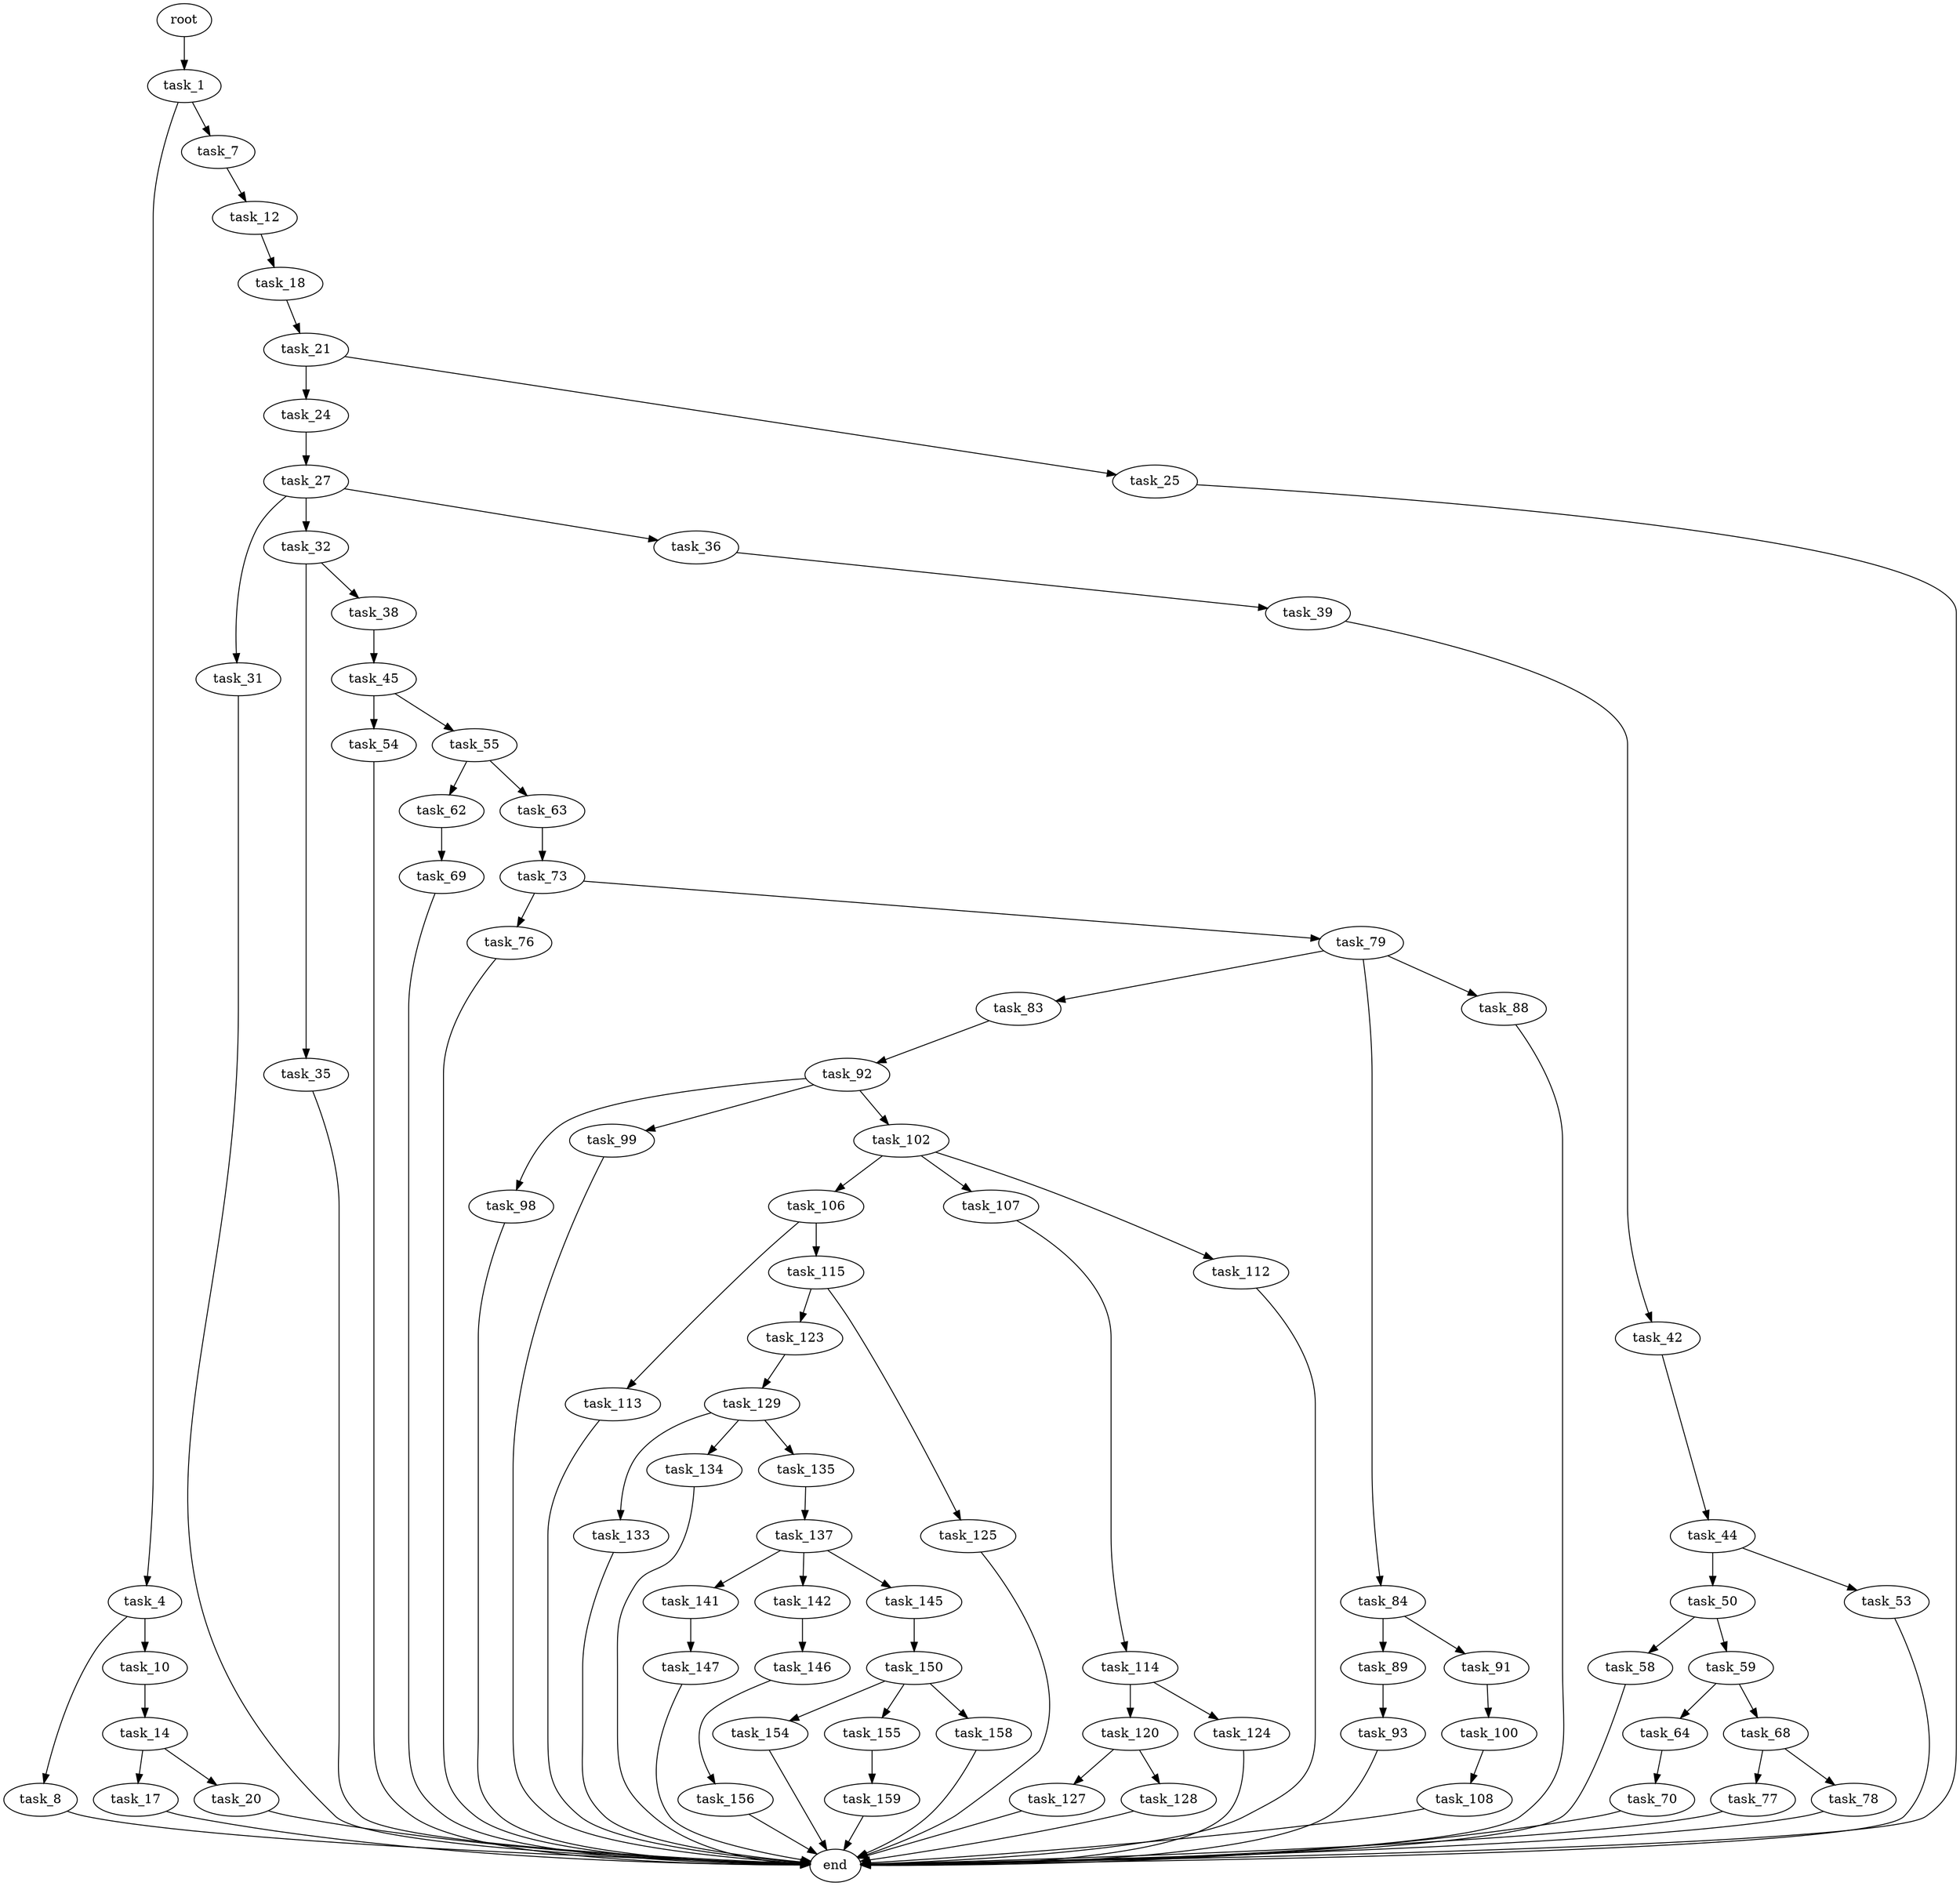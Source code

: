 digraph G {
  root [size="0.000000"];
  task_1 [size="368293445632.000000"];
  task_4 [size="1073741824000.000000"];
  task_7 [size="319195321393.000000"];
  task_8 [size="179892436188.000000"];
  task_10 [size="231928233984.000000"];
  task_12 [size="1073741824000.000000"];
  end [size="0.000000"];
  task_14 [size="390208088575.000000"];
  task_18 [size="68719476736.000000"];
  task_17 [size="539367505872.000000"];
  task_20 [size="16344645200.000000"];
  task_21 [size="2698927405.000000"];
  task_24 [size="145080603044.000000"];
  task_25 [size="1554253347.000000"];
  task_27 [size="254049816947.000000"];
  task_31 [size="134565888348.000000"];
  task_32 [size="688480954497.000000"];
  task_36 [size="231928233984.000000"];
  task_35 [size="97393673940.000000"];
  task_38 [size="134217728000.000000"];
  task_39 [size="68719476736.000000"];
  task_45 [size="214009502080.000000"];
  task_42 [size="231928233984.000000"];
  task_44 [size="5145073368.000000"];
  task_50 [size="199801980300.000000"];
  task_53 [size="1648356870.000000"];
  task_54 [size="27662153906.000000"];
  task_55 [size="184556038152.000000"];
  task_58 [size="8589934592.000000"];
  task_59 [size="283388372632.000000"];
  task_62 [size="6022454132.000000"];
  task_63 [size="624775388.000000"];
  task_64 [size="8589934592.000000"];
  task_68 [size="307690306684.000000"];
  task_69 [size="231928233984.000000"];
  task_73 [size="231928233984.000000"];
  task_70 [size="368293445632.000000"];
  task_77 [size="9826414966.000000"];
  task_78 [size="337561776057.000000"];
  task_76 [size="231928233984.000000"];
  task_79 [size="57753312480.000000"];
  task_83 [size="134217728000.000000"];
  task_84 [size="4992169630.000000"];
  task_88 [size="231928233984.000000"];
  task_92 [size="137901988213.000000"];
  task_89 [size="111767192400.000000"];
  task_91 [size="41087254869.000000"];
  task_93 [size="8589934592.000000"];
  task_100 [size="68719476736.000000"];
  task_98 [size="28991029248.000000"];
  task_99 [size="95308372596.000000"];
  task_102 [size="26288400259.000000"];
  task_108 [size="24598728312.000000"];
  task_106 [size="8589934592.000000"];
  task_107 [size="478737269454.000000"];
  task_112 [size="24130608340.000000"];
  task_113 [size="555078411323.000000"];
  task_115 [size="216361551680.000000"];
  task_114 [size="16294603791.000000"];
  task_120 [size="68719476736.000000"];
  task_124 [size="134217728000.000000"];
  task_123 [size="8589934592.000000"];
  task_125 [size="134217728000.000000"];
  task_127 [size="40953406457.000000"];
  task_128 [size="75602316744.000000"];
  task_129 [size="188984205978.000000"];
  task_133 [size="13978275014.000000"];
  task_134 [size="13907114622.000000"];
  task_135 [size="8589934592.000000"];
  task_137 [size="549755813888.000000"];
  task_141 [size="16392950495.000000"];
  task_142 [size="199240912944.000000"];
  task_145 [size="368293445632.000000"];
  task_147 [size="14901887969.000000"];
  task_146 [size="5204745866.000000"];
  task_150 [size="549755813888.000000"];
  task_156 [size="1073741824000.000000"];
  task_154 [size="4797452738.000000"];
  task_155 [size="782757789696.000000"];
  task_158 [size="241144427992.000000"];
  task_159 [size="1073741824000.000000"];

  root -> task_1 [size="1.000000"];
  task_1 -> task_4 [size="411041792.000000"];
  task_1 -> task_7 [size="411041792.000000"];
  task_4 -> task_8 [size="838860800.000000"];
  task_4 -> task_10 [size="838860800.000000"];
  task_7 -> task_12 [size="301989888.000000"];
  task_8 -> end [size="1.000000"];
  task_10 -> task_14 [size="301989888.000000"];
  task_12 -> task_18 [size="838860800.000000"];
  task_14 -> task_17 [size="301989888.000000"];
  task_14 -> task_20 [size="301989888.000000"];
  task_18 -> task_21 [size="134217728.000000"];
  task_17 -> end [size="1.000000"];
  task_20 -> end [size="1.000000"];
  task_21 -> task_24 [size="75497472.000000"];
  task_21 -> task_25 [size="75497472.000000"];
  task_24 -> task_27 [size="536870912.000000"];
  task_25 -> end [size="1.000000"];
  task_27 -> task_31 [size="301989888.000000"];
  task_27 -> task_32 [size="301989888.000000"];
  task_27 -> task_36 [size="301989888.000000"];
  task_31 -> end [size="1.000000"];
  task_32 -> task_35 [size="679477248.000000"];
  task_32 -> task_38 [size="679477248.000000"];
  task_36 -> task_39 [size="301989888.000000"];
  task_35 -> end [size="1.000000"];
  task_38 -> task_45 [size="209715200.000000"];
  task_39 -> task_42 [size="134217728.000000"];
  task_45 -> task_54 [size="301989888.000000"];
  task_45 -> task_55 [size="301989888.000000"];
  task_42 -> task_44 [size="301989888.000000"];
  task_44 -> task_50 [size="134217728.000000"];
  task_44 -> task_53 [size="134217728.000000"];
  task_50 -> task_58 [size="536870912.000000"];
  task_50 -> task_59 [size="536870912.000000"];
  task_53 -> end [size="1.000000"];
  task_54 -> end [size="1.000000"];
  task_55 -> task_62 [size="134217728.000000"];
  task_55 -> task_63 [size="134217728.000000"];
  task_58 -> end [size="1.000000"];
  task_59 -> task_64 [size="209715200.000000"];
  task_59 -> task_68 [size="209715200.000000"];
  task_62 -> task_69 [size="301989888.000000"];
  task_63 -> task_73 [size="33554432.000000"];
  task_64 -> task_70 [size="33554432.000000"];
  task_68 -> task_77 [size="411041792.000000"];
  task_68 -> task_78 [size="411041792.000000"];
  task_69 -> end [size="1.000000"];
  task_73 -> task_76 [size="301989888.000000"];
  task_73 -> task_79 [size="301989888.000000"];
  task_70 -> end [size="1.000000"];
  task_77 -> end [size="1.000000"];
  task_78 -> end [size="1.000000"];
  task_76 -> end [size="1.000000"];
  task_79 -> task_83 [size="134217728.000000"];
  task_79 -> task_84 [size="134217728.000000"];
  task_79 -> task_88 [size="134217728.000000"];
  task_83 -> task_92 [size="209715200.000000"];
  task_84 -> task_89 [size="301989888.000000"];
  task_84 -> task_91 [size="301989888.000000"];
  task_88 -> end [size="1.000000"];
  task_92 -> task_98 [size="411041792.000000"];
  task_92 -> task_99 [size="411041792.000000"];
  task_92 -> task_102 [size="411041792.000000"];
  task_89 -> task_93 [size="134217728.000000"];
  task_91 -> task_100 [size="838860800.000000"];
  task_93 -> end [size="1.000000"];
  task_100 -> task_108 [size="134217728.000000"];
  task_98 -> end [size="1.000000"];
  task_99 -> end [size="1.000000"];
  task_102 -> task_106 [size="33554432.000000"];
  task_102 -> task_107 [size="33554432.000000"];
  task_102 -> task_112 [size="33554432.000000"];
  task_108 -> end [size="1.000000"];
  task_106 -> task_113 [size="33554432.000000"];
  task_106 -> task_115 [size="33554432.000000"];
  task_107 -> task_114 [size="411041792.000000"];
  task_112 -> end [size="1.000000"];
  task_113 -> end [size="1.000000"];
  task_115 -> task_123 [size="411041792.000000"];
  task_115 -> task_125 [size="411041792.000000"];
  task_114 -> task_120 [size="838860800.000000"];
  task_114 -> task_124 [size="838860800.000000"];
  task_120 -> task_127 [size="134217728.000000"];
  task_120 -> task_128 [size="134217728.000000"];
  task_124 -> end [size="1.000000"];
  task_123 -> task_129 [size="33554432.000000"];
  task_125 -> end [size="1.000000"];
  task_127 -> end [size="1.000000"];
  task_128 -> end [size="1.000000"];
  task_129 -> task_133 [size="209715200.000000"];
  task_129 -> task_134 [size="209715200.000000"];
  task_129 -> task_135 [size="209715200.000000"];
  task_133 -> end [size="1.000000"];
  task_134 -> end [size="1.000000"];
  task_135 -> task_137 [size="33554432.000000"];
  task_137 -> task_141 [size="536870912.000000"];
  task_137 -> task_142 [size="536870912.000000"];
  task_137 -> task_145 [size="536870912.000000"];
  task_141 -> task_147 [size="301989888.000000"];
  task_142 -> task_146 [size="134217728.000000"];
  task_145 -> task_150 [size="411041792.000000"];
  task_147 -> end [size="1.000000"];
  task_146 -> task_156 [size="134217728.000000"];
  task_150 -> task_154 [size="536870912.000000"];
  task_150 -> task_155 [size="536870912.000000"];
  task_150 -> task_158 [size="536870912.000000"];
  task_156 -> end [size="1.000000"];
  task_154 -> end [size="1.000000"];
  task_155 -> task_159 [size="679477248.000000"];
  task_158 -> end [size="1.000000"];
  task_159 -> end [size="1.000000"];
}
